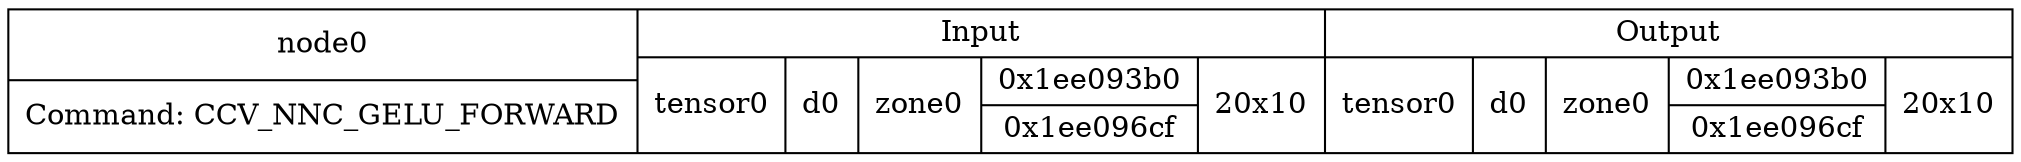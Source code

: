 digraph G {
compound=true;
node0 [shape=record,label="{node0|Command: CCV_NNC_GELU_FORWARD}|{Input|{tensor0|d0|zone0|{0x1ee093b0|0x1ee096cf}|20x10}}|{Output|{tensor0|d0|zone0|{0x1ee093b0|0x1ee096cf}|20x10}}"];
}

